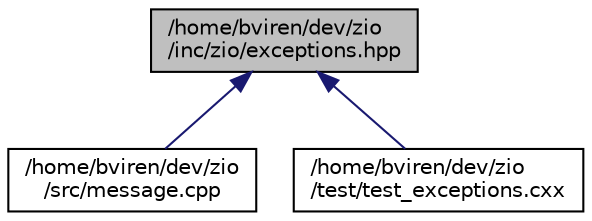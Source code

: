 digraph "/home/bviren/dev/zio/inc/zio/exceptions.hpp"
{
  edge [fontname="Helvetica",fontsize="10",labelfontname="Helvetica",labelfontsize="10"];
  node [fontname="Helvetica",fontsize="10",shape=record];
  Node4 [label="/home/bviren/dev/zio\l/inc/zio/exceptions.hpp",height=0.2,width=0.4,color="black", fillcolor="grey75", style="filled", fontcolor="black"];
  Node4 -> Node5 [dir="back",color="midnightblue",fontsize="10",style="solid",fontname="Helvetica"];
  Node5 [label="/home/bviren/dev/zio\l/src/message.cpp",height=0.2,width=0.4,color="black", fillcolor="white", style="filled",URL="$message_8cpp.html"];
  Node4 -> Node6 [dir="back",color="midnightblue",fontsize="10",style="solid",fontname="Helvetica"];
  Node6 [label="/home/bviren/dev/zio\l/test/test_exceptions.cxx",height=0.2,width=0.4,color="black", fillcolor="white", style="filled",URL="$test__exceptions_8cxx.html"];
}

